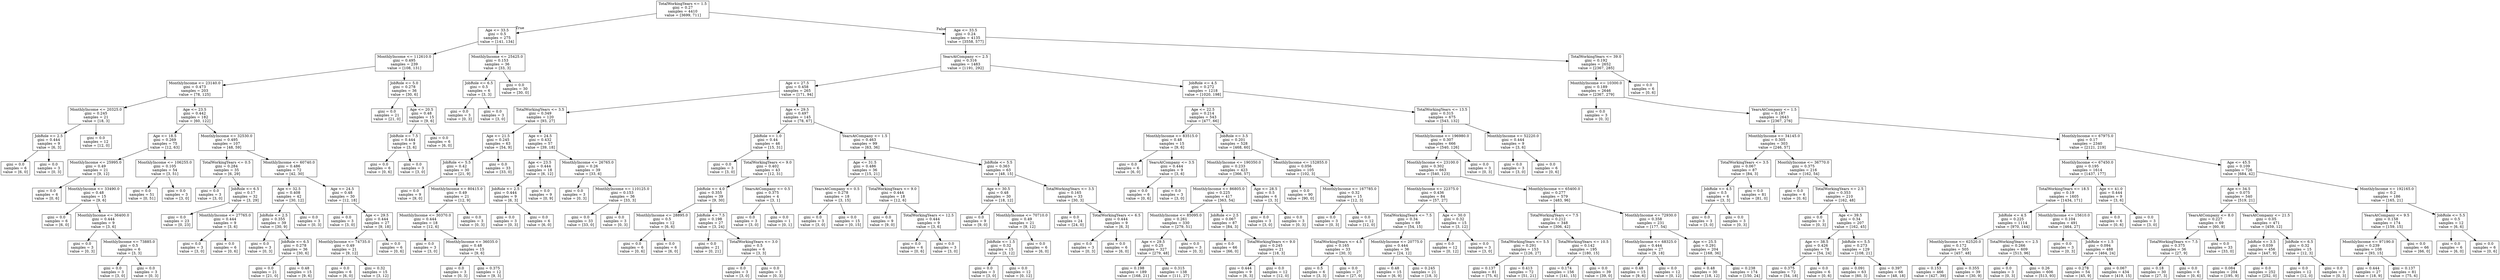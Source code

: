 digraph Tree {
node [shape=box] ;
0 [label="TotalWorkingYears <= 1.5\ngini = 0.27\nsamples = 4410\nvalue = [3699, 711]"] ;
1 [label="Age <= 33.5\ngini = 0.5\nsamples = 275\nvalue = [141, 134]"] ;
0 -> 1 [labeldistance=2.5, labelangle=45, headlabel="True"] ;
2 [label="MonthlyIncome <= 112610.0\ngini = 0.495\nsamples = 239\nvalue = [108, 131]"] ;
1 -> 2 ;
3 [label="MonthlyIncome <= 23140.0\ngini = 0.473\nsamples = 203\nvalue = [78, 125]"] ;
2 -> 3 ;
4 [label="MonthlyIncome <= 20325.0\ngini = 0.245\nsamples = 21\nvalue = [18, 3]"] ;
3 -> 4 ;
5 [label="JobRole <= 2.5\ngini = 0.444\nsamples = 9\nvalue = [6, 3]"] ;
4 -> 5 ;
6 [label="gini = 0.0\nsamples = 6\nvalue = [6, 0]"] ;
5 -> 6 ;
7 [label="gini = 0.0\nsamples = 3\nvalue = [0, 3]"] ;
5 -> 7 ;
8 [label="gini = 0.0\nsamples = 12\nvalue = [12, 0]"] ;
4 -> 8 ;
9 [label="Age <= 23.5\ngini = 0.442\nsamples = 182\nvalue = [60, 122]"] ;
3 -> 9 ;
10 [label="Age <= 18.5\ngini = 0.269\nsamples = 75\nvalue = [12, 63]"] ;
9 -> 10 ;
11 [label="MonthlyIncome <= 25995.0\ngini = 0.49\nsamples = 21\nvalue = [9, 12]"] ;
10 -> 11 ;
12 [label="gini = 0.0\nsamples = 6\nvalue = [0, 6]"] ;
11 -> 12 ;
13 [label="MonthlyIncome <= 33490.0\ngini = 0.48\nsamples = 15\nvalue = [9, 6]"] ;
11 -> 13 ;
14 [label="gini = 0.0\nsamples = 6\nvalue = [6, 0]"] ;
13 -> 14 ;
15 [label="MonthlyIncome <= 36400.0\ngini = 0.444\nsamples = 9\nvalue = [3, 6]"] ;
13 -> 15 ;
16 [label="gini = 0.0\nsamples = 3\nvalue = [0, 3]"] ;
15 -> 16 ;
17 [label="MonthlyIncome <= 73885.0\ngini = 0.5\nsamples = 6\nvalue = [3, 3]"] ;
15 -> 17 ;
18 [label="gini = 0.0\nsamples = 3\nvalue = [3, 0]"] ;
17 -> 18 ;
19 [label="gini = 0.0\nsamples = 3\nvalue = [0, 3]"] ;
17 -> 19 ;
20 [label="MonthlyIncome <= 106255.0\ngini = 0.105\nsamples = 54\nvalue = [3, 51]"] ;
10 -> 20 ;
21 [label="gini = 0.0\nsamples = 51\nvalue = [0, 51]"] ;
20 -> 21 ;
22 [label="gini = 0.0\nsamples = 3\nvalue = [3, 0]"] ;
20 -> 22 ;
23 [label="MonthlyIncome <= 32530.0\ngini = 0.495\nsamples = 107\nvalue = [48, 59]"] ;
9 -> 23 ;
24 [label="TotalWorkingYears <= 0.5\ngini = 0.284\nsamples = 35\nvalue = [6, 29]"] ;
23 -> 24 ;
25 [label="gini = 0.0\nsamples = 3\nvalue = [3, 0]"] ;
24 -> 25 ;
26 [label="JobRole <= 6.5\ngini = 0.17\nsamples = 32\nvalue = [3, 29]"] ;
24 -> 26 ;
27 [label="gini = 0.0\nsamples = 23\nvalue = [0, 23]"] ;
26 -> 27 ;
28 [label="MonthlyIncome <= 27765.0\ngini = 0.444\nsamples = 9\nvalue = [3, 6]"] ;
26 -> 28 ;
29 [label="gini = 0.0\nsamples = 3\nvalue = [3, 0]"] ;
28 -> 29 ;
30 [label="gini = 0.0\nsamples = 6\nvalue = [0, 6]"] ;
28 -> 30 ;
31 [label="MonthlyIncome <= 60740.0\ngini = 0.486\nsamples = 72\nvalue = [42, 30]"] ;
23 -> 31 ;
32 [label="Age <= 32.5\ngini = 0.408\nsamples = 42\nvalue = [30, 12]"] ;
31 -> 32 ;
33 [label="JobRole <= 2.5\ngini = 0.355\nsamples = 39\nvalue = [30, 9]"] ;
32 -> 33 ;
34 [label="gini = 0.0\nsamples = 3\nvalue = [0, 3]"] ;
33 -> 34 ;
35 [label="JobRole <= 6.5\ngini = 0.278\nsamples = 36\nvalue = [30, 6]"] ;
33 -> 35 ;
36 [label="gini = 0.0\nsamples = 21\nvalue = [21, 0]"] ;
35 -> 36 ;
37 [label="gini = 0.48\nsamples = 15\nvalue = [9, 6]"] ;
35 -> 37 ;
38 [label="gini = 0.0\nsamples = 3\nvalue = [0, 3]"] ;
32 -> 38 ;
39 [label="Age <= 24.5\ngini = 0.48\nsamples = 30\nvalue = [12, 18]"] ;
31 -> 39 ;
40 [label="gini = 0.0\nsamples = 3\nvalue = [3, 0]"] ;
39 -> 40 ;
41 [label="Age <= 29.5\ngini = 0.444\nsamples = 27\nvalue = [9, 18]"] ;
39 -> 41 ;
42 [label="MonthlyIncome <= 74735.0\ngini = 0.49\nsamples = 21\nvalue = [9, 12]"] ;
41 -> 42 ;
43 [label="gini = 0.0\nsamples = 6\nvalue = [6, 0]"] ;
42 -> 43 ;
44 [label="gini = 0.32\nsamples = 15\nvalue = [3, 12]"] ;
42 -> 44 ;
45 [label="gini = 0.0\nsamples = 6\nvalue = [0, 6]"] ;
41 -> 45 ;
46 [label="JobRole <= 5.0\ngini = 0.278\nsamples = 36\nvalue = [30, 6]"] ;
2 -> 46 ;
47 [label="gini = 0.0\nsamples = 21\nvalue = [21, 0]"] ;
46 -> 47 ;
48 [label="Age <= 20.5\ngini = 0.48\nsamples = 15\nvalue = [9, 6]"] ;
46 -> 48 ;
49 [label="JobRole <= 7.5\ngini = 0.444\nsamples = 9\nvalue = [3, 6]"] ;
48 -> 49 ;
50 [label="gini = 0.0\nsamples = 6\nvalue = [0, 6]"] ;
49 -> 50 ;
51 [label="gini = 0.0\nsamples = 3\nvalue = [3, 0]"] ;
49 -> 51 ;
52 [label="gini = 0.0\nsamples = 6\nvalue = [6, 0]"] ;
48 -> 52 ;
53 [label="MonthlyIncome <= 25425.0\ngini = 0.153\nsamples = 36\nvalue = [33, 3]"] ;
1 -> 53 ;
54 [label="JobRole <= 6.5\ngini = 0.5\nsamples = 6\nvalue = [3, 3]"] ;
53 -> 54 ;
55 [label="gini = 0.0\nsamples = 3\nvalue = [0, 3]"] ;
54 -> 55 ;
56 [label="gini = 0.0\nsamples = 3\nvalue = [3, 0]"] ;
54 -> 56 ;
57 [label="gini = 0.0\nsamples = 30\nvalue = [30, 0]"] ;
53 -> 57 ;
58 [label="Age <= 33.5\ngini = 0.24\nsamples = 4135\nvalue = [3558, 577]"] ;
0 -> 58 [labeldistance=2.5, labelangle=-45, headlabel="False"] ;
59 [label="YearsAtCompany <= 2.5\ngini = 0.316\nsamples = 1483\nvalue = [1191, 292]"] ;
58 -> 59 ;
60 [label="Age <= 27.5\ngini = 0.458\nsamples = 265\nvalue = [171, 94]"] ;
59 -> 60 ;
61 [label="TotalWorkingYears <= 3.5\ngini = 0.349\nsamples = 120\nvalue = [93, 27]"] ;
60 -> 61 ;
62 [label="Age <= 21.5\ngini = 0.245\nsamples = 63\nvalue = [54, 9]"] ;
61 -> 62 ;
63 [label="JobRole <= 5.5\ngini = 0.42\nsamples = 30\nvalue = [21, 9]"] ;
62 -> 63 ;
64 [label="gini = 0.0\nsamples = 9\nvalue = [9, 0]"] ;
63 -> 64 ;
65 [label="MonthlyIncome <= 80415.0\ngini = 0.49\nsamples = 21\nvalue = [12, 9]"] ;
63 -> 65 ;
66 [label="MonthlyIncome <= 30370.0\ngini = 0.444\nsamples = 18\nvalue = [12, 6]"] ;
65 -> 66 ;
67 [label="gini = 0.0\nsamples = 3\nvalue = [3, 0]"] ;
66 -> 67 ;
68 [label="MonthlyIncome <= 36035.0\ngini = 0.48\nsamples = 15\nvalue = [9, 6]"] ;
66 -> 68 ;
69 [label="gini = 0.0\nsamples = 3\nvalue = [0, 3]"] ;
68 -> 69 ;
70 [label="gini = 0.375\nsamples = 12\nvalue = [9, 3]"] ;
68 -> 70 ;
71 [label="gini = 0.0\nsamples = 3\nvalue = [0, 3]"] ;
65 -> 71 ;
72 [label="gini = 0.0\nsamples = 33\nvalue = [33, 0]"] ;
62 -> 72 ;
73 [label="Age <= 24.5\ngini = 0.432\nsamples = 57\nvalue = [39, 18]"] ;
61 -> 73 ;
74 [label="Age <= 23.5\ngini = 0.444\nsamples = 18\nvalue = [6, 12]"] ;
73 -> 74 ;
75 [label="JobRole <= 2.5\ngini = 0.444\nsamples = 9\nvalue = [6, 3]"] ;
74 -> 75 ;
76 [label="gini = 0.0\nsamples = 3\nvalue = [0, 3]"] ;
75 -> 76 ;
77 [label="gini = 0.0\nsamples = 6\nvalue = [6, 0]"] ;
75 -> 77 ;
78 [label="gini = 0.0\nsamples = 9\nvalue = [0, 9]"] ;
74 -> 78 ;
79 [label="MonthlyIncome <= 26765.0\ngini = 0.26\nsamples = 39\nvalue = [33, 6]"] ;
73 -> 79 ;
80 [label="gini = 0.0\nsamples = 3\nvalue = [0, 3]"] ;
79 -> 80 ;
81 [label="MonthlyIncome <= 110125.0\ngini = 0.153\nsamples = 36\nvalue = [33, 3]"] ;
79 -> 81 ;
82 [label="gini = 0.0\nsamples = 33\nvalue = [33, 0]"] ;
81 -> 82 ;
83 [label="gini = 0.0\nsamples = 3\nvalue = [0, 3]"] ;
81 -> 83 ;
84 [label="Age <= 29.5\ngini = 0.497\nsamples = 145\nvalue = [78, 67]"] ;
60 -> 84 ;
85 [label="JobRole <= 1.0\ngini = 0.44\nsamples = 46\nvalue = [15, 31]"] ;
84 -> 85 ;
86 [label="gini = 0.0\nsamples = 3\nvalue = [3, 0]"] ;
85 -> 86 ;
87 [label="TotalWorkingYears <= 9.0\ngini = 0.402\nsamples = 43\nvalue = [12, 31]"] ;
85 -> 87 ;
88 [label="JobRole <= 4.0\ngini = 0.355\nsamples = 39\nvalue = [9, 30]"] ;
87 -> 88 ;
89 [label="MonthlyIncome <= 28895.0\ngini = 0.5\nsamples = 12\nvalue = [6, 6]"] ;
88 -> 89 ;
90 [label="gini = 0.0\nsamples = 6\nvalue = [0, 6]"] ;
89 -> 90 ;
91 [label="gini = 0.0\nsamples = 6\nvalue = [6, 0]"] ;
89 -> 91 ;
92 [label="JobRole <= 7.5\ngini = 0.198\nsamples = 27\nvalue = [3, 24]"] ;
88 -> 92 ;
93 [label="gini = 0.0\nsamples = 21\nvalue = [0, 21]"] ;
92 -> 93 ;
94 [label="TotalWorkingYears <= 3.0\ngini = 0.5\nsamples = 6\nvalue = [3, 3]"] ;
92 -> 94 ;
95 [label="gini = 0.0\nsamples = 3\nvalue = [3, 0]"] ;
94 -> 95 ;
96 [label="gini = 0.0\nsamples = 3\nvalue = [0, 3]"] ;
94 -> 96 ;
97 [label="YearsAtCompany <= 0.5\ngini = 0.375\nsamples = 4\nvalue = [3, 1]"] ;
87 -> 97 ;
98 [label="gini = 0.0\nsamples = 3\nvalue = [3, 0]"] ;
97 -> 98 ;
99 [label="gini = 0.0\nsamples = 1\nvalue = [0, 1]"] ;
97 -> 99 ;
100 [label="YearsAtCompany <= 1.5\ngini = 0.463\nsamples = 99\nvalue = [63, 36]"] ;
84 -> 100 ;
101 [label="Age <= 31.5\ngini = 0.486\nsamples = 36\nvalue = [15, 21]"] ;
100 -> 101 ;
102 [label="YearsAtCompany <= 0.5\ngini = 0.278\nsamples = 18\nvalue = [3, 15]"] ;
101 -> 102 ;
103 [label="gini = 0.0\nsamples = 3\nvalue = [3, 0]"] ;
102 -> 103 ;
104 [label="gini = 0.0\nsamples = 15\nvalue = [0, 15]"] ;
102 -> 104 ;
105 [label="TotalWorkingYears <= 9.0\ngini = 0.444\nsamples = 18\nvalue = [12, 6]"] ;
101 -> 105 ;
106 [label="gini = 0.0\nsamples = 9\nvalue = [9, 0]"] ;
105 -> 106 ;
107 [label="TotalWorkingYears <= 12.5\ngini = 0.444\nsamples = 9\nvalue = [3, 6]"] ;
105 -> 107 ;
108 [label="gini = 0.0\nsamples = 6\nvalue = [0, 6]"] ;
107 -> 108 ;
109 [label="gini = 0.0\nsamples = 3\nvalue = [3, 0]"] ;
107 -> 109 ;
110 [label="JobRole <= 5.5\ngini = 0.363\nsamples = 63\nvalue = [48, 15]"] ;
100 -> 110 ;
111 [label="Age <= 30.5\ngini = 0.48\nsamples = 30\nvalue = [18, 12]"] ;
110 -> 111 ;
112 [label="gini = 0.0\nsamples = 9\nvalue = [9, 0]"] ;
111 -> 112 ;
113 [label="MonthlyIncome <= 70710.0\ngini = 0.49\nsamples = 21\nvalue = [9, 12]"] ;
111 -> 113 ;
114 [label="JobRole <= 1.5\ngini = 0.32\nsamples = 15\nvalue = [3, 12]"] ;
113 -> 114 ;
115 [label="gini = 0.0\nsamples = 3\nvalue = [3, 0]"] ;
114 -> 115 ;
116 [label="gini = 0.0\nsamples = 12\nvalue = [0, 12]"] ;
114 -> 116 ;
117 [label="gini = 0.0\nsamples = 6\nvalue = [6, 0]"] ;
113 -> 117 ;
118 [label="TotalWorkingYears <= 3.5\ngini = 0.165\nsamples = 33\nvalue = [30, 3]"] ;
110 -> 118 ;
119 [label="gini = 0.0\nsamples = 24\nvalue = [24, 0]"] ;
118 -> 119 ;
120 [label="TotalWorkingYears <= 6.5\ngini = 0.444\nsamples = 9\nvalue = [6, 3]"] ;
118 -> 120 ;
121 [label="gini = 0.0\nsamples = 3\nvalue = [0, 3]"] ;
120 -> 121 ;
122 [label="gini = 0.0\nsamples = 6\nvalue = [6, 0]"] ;
120 -> 122 ;
123 [label="JobRole <= 4.5\ngini = 0.272\nsamples = 1218\nvalue = [1020, 198]"] ;
59 -> 123 ;
124 [label="Age <= 22.5\ngini = 0.214\nsamples = 543\nvalue = [477, 66]"] ;
123 -> 124 ;
125 [label="MonthlyIncome <= 83515.0\ngini = 0.48\nsamples = 15\nvalue = [9, 6]"] ;
124 -> 125 ;
126 [label="gini = 0.0\nsamples = 6\nvalue = [6, 0]"] ;
125 -> 126 ;
127 [label="YearsAtCompany <= 3.5\ngini = 0.444\nsamples = 9\nvalue = [3, 6]"] ;
125 -> 127 ;
128 [label="gini = 0.0\nsamples = 6\nvalue = [0, 6]"] ;
127 -> 128 ;
129 [label="gini = 0.0\nsamples = 3\nvalue = [3, 0]"] ;
127 -> 129 ;
130 [label="JobRole <= 3.5\ngini = 0.201\nsamples = 528\nvalue = [468, 60]"] ;
124 -> 130 ;
131 [label="MonthlyIncome <= 190350.0\ngini = 0.233\nsamples = 423\nvalue = [366, 57]"] ;
130 -> 131 ;
132 [label="MonthlyIncome <= 86805.0\ngini = 0.225\nsamples = 417\nvalue = [363, 54]"] ;
131 -> 132 ;
133 [label="MonthlyIncome <= 85095.0\ngini = 0.261\nsamples = 330\nvalue = [279, 51]"] ;
132 -> 133 ;
134 [label="Age <= 29.5\ngini = 0.25\nsamples = 327\nvalue = [279, 48]"] ;
133 -> 134 ;
135 [label="gini = 0.198\nsamples = 189\nvalue = [168, 21]"] ;
134 -> 135 ;
136 [label="gini = 0.315\nsamples = 138\nvalue = [111, 27]"] ;
134 -> 136 ;
137 [label="gini = 0.0\nsamples = 3\nvalue = [0, 3]"] ;
133 -> 137 ;
138 [label="JobRole <= 2.5\ngini = 0.067\nsamples = 87\nvalue = [84, 3]"] ;
132 -> 138 ;
139 [label="gini = 0.0\nsamples = 66\nvalue = [66, 0]"] ;
138 -> 139 ;
140 [label="TotalWorkingYears <= 9.0\ngini = 0.245\nsamples = 21\nvalue = [18, 3]"] ;
138 -> 140 ;
141 [label="gini = 0.444\nsamples = 9\nvalue = [6, 3]"] ;
140 -> 141 ;
142 [label="gini = 0.0\nsamples = 12\nvalue = [12, 0]"] ;
140 -> 142 ;
143 [label="Age <= 28.5\ngini = 0.5\nsamples = 6\nvalue = [3, 3]"] ;
131 -> 143 ;
144 [label="gini = 0.0\nsamples = 3\nvalue = [3, 0]"] ;
143 -> 144 ;
145 [label="gini = 0.0\nsamples = 3\nvalue = [0, 3]"] ;
143 -> 145 ;
146 [label="MonthlyIncome <= 152855.0\ngini = 0.056\nsamples = 105\nvalue = [102, 3]"] ;
130 -> 146 ;
147 [label="gini = 0.0\nsamples = 90\nvalue = [90, 0]"] ;
146 -> 147 ;
148 [label="MonthlyIncome <= 167785.0\ngini = 0.32\nsamples = 15\nvalue = [12, 3]"] ;
146 -> 148 ;
149 [label="gini = 0.0\nsamples = 3\nvalue = [0, 3]"] ;
148 -> 149 ;
150 [label="gini = 0.0\nsamples = 12\nvalue = [12, 0]"] ;
148 -> 150 ;
151 [label="TotalWorkingYears <= 13.5\ngini = 0.315\nsamples = 675\nvalue = [543, 132]"] ;
123 -> 151 ;
152 [label="MonthlyIncome <= 196980.0\ngini = 0.307\nsamples = 666\nvalue = [540, 126]"] ;
151 -> 152 ;
153 [label="MonthlyIncome <= 23100.0\ngini = 0.302\nsamples = 663\nvalue = [540, 123]"] ;
152 -> 153 ;
154 [label="MonthlyIncome <= 22375.0\ngini = 0.436\nsamples = 84\nvalue = [57, 27]"] ;
153 -> 154 ;
155 [label="TotalWorkingYears <= 7.5\ngini = 0.34\nsamples = 69\nvalue = [54, 15]"] ;
154 -> 155 ;
156 [label="TotalWorkingYears <= 4.5\ngini = 0.165\nsamples = 33\nvalue = [30, 3]"] ;
155 -> 156 ;
157 [label="gini = 0.5\nsamples = 6\nvalue = [3, 3]"] ;
156 -> 157 ;
158 [label="gini = 0.0\nsamples = 27\nvalue = [27, 0]"] ;
156 -> 158 ;
159 [label="MonthlyIncome <= 20775.0\ngini = 0.444\nsamples = 36\nvalue = [24, 12]"] ;
155 -> 159 ;
160 [label="gini = 0.48\nsamples = 15\nvalue = [6, 9]"] ;
159 -> 160 ;
161 [label="gini = 0.245\nsamples = 21\nvalue = [18, 3]"] ;
159 -> 161 ;
162 [label="Age <= 30.0\ngini = 0.32\nsamples = 15\nvalue = [3, 12]"] ;
154 -> 162 ;
163 [label="gini = 0.0\nsamples = 12\nvalue = [0, 12]"] ;
162 -> 163 ;
164 [label="gini = 0.0\nsamples = 3\nvalue = [3, 0]"] ;
162 -> 164 ;
165 [label="MonthlyIncome <= 65400.0\ngini = 0.277\nsamples = 579\nvalue = [483, 96]"] ;
153 -> 165 ;
166 [label="TotalWorkingYears <= 7.5\ngini = 0.212\nsamples = 348\nvalue = [306, 42]"] ;
165 -> 166 ;
167 [label="TotalWorkingYears <= 5.5\ngini = 0.291\nsamples = 153\nvalue = [126, 27]"] ;
166 -> 167 ;
168 [label="gini = 0.137\nsamples = 81\nvalue = [75, 6]"] ;
167 -> 168 ;
169 [label="gini = 0.413\nsamples = 72\nvalue = [51, 21]"] ;
167 -> 169 ;
170 [label="TotalWorkingYears <= 10.5\ngini = 0.142\nsamples = 195\nvalue = [180, 15]"] ;
166 -> 170 ;
171 [label="gini = 0.174\nsamples = 156\nvalue = [141, 15]"] ;
170 -> 171 ;
172 [label="gini = 0.0\nsamples = 39\nvalue = [39, 0]"] ;
170 -> 172 ;
173 [label="MonthlyIncome <= 72930.0\ngini = 0.358\nsamples = 231\nvalue = [177, 54]"] ;
165 -> 173 ;
174 [label="MonthlyIncome <= 68325.0\ngini = 0.444\nsamples = 27\nvalue = [9, 18]"] ;
173 -> 174 ;
175 [label="gini = 0.48\nsamples = 15\nvalue = [9, 6]"] ;
174 -> 175 ;
176 [label="gini = 0.0\nsamples = 12\nvalue = [0, 12]"] ;
174 -> 176 ;
177 [label="Age <= 25.5\ngini = 0.291\nsamples = 204\nvalue = [168, 36]"] ;
173 -> 177 ;
178 [label="gini = 0.48\nsamples = 30\nvalue = [18, 12]"] ;
177 -> 178 ;
179 [label="gini = 0.238\nsamples = 174\nvalue = [150, 24]"] ;
177 -> 179 ;
180 [label="gini = 0.0\nsamples = 3\nvalue = [0, 3]"] ;
152 -> 180 ;
181 [label="MonthlyIncome <= 52220.0\ngini = 0.444\nsamples = 9\nvalue = [3, 6]"] ;
151 -> 181 ;
182 [label="gini = 0.0\nsamples = 3\nvalue = [3, 0]"] ;
181 -> 182 ;
183 [label="gini = 0.0\nsamples = 6\nvalue = [0, 6]"] ;
181 -> 183 ;
184 [label="TotalWorkingYears <= 39.0\ngini = 0.192\nsamples = 2652\nvalue = [2367, 285]"] ;
58 -> 184 ;
185 [label="MonthlyIncome <= 10300.0\ngini = 0.189\nsamples = 2646\nvalue = [2367, 279]"] ;
184 -> 185 ;
186 [label="gini = 0.0\nsamples = 3\nvalue = [0, 3]"] ;
185 -> 186 ;
187 [label="YearsAtCompany <= 1.5\ngini = 0.187\nsamples = 2643\nvalue = [2367, 276]"] ;
185 -> 187 ;
188 [label="MonthlyIncome <= 34145.0\ngini = 0.305\nsamples = 303\nvalue = [246, 57]"] ;
187 -> 188 ;
189 [label="TotalWorkingYears <= 3.5\ngini = 0.067\nsamples = 87\nvalue = [84, 3]"] ;
188 -> 189 ;
190 [label="JobRole <= 4.5\ngini = 0.5\nsamples = 6\nvalue = [3, 3]"] ;
189 -> 190 ;
191 [label="gini = 0.0\nsamples = 3\nvalue = [3, 0]"] ;
190 -> 191 ;
192 [label="gini = 0.0\nsamples = 3\nvalue = [0, 3]"] ;
190 -> 192 ;
193 [label="gini = 0.0\nsamples = 81\nvalue = [81, 0]"] ;
189 -> 193 ;
194 [label="MonthlyIncome <= 36770.0\ngini = 0.375\nsamples = 216\nvalue = [162, 54]"] ;
188 -> 194 ;
195 [label="gini = 0.0\nsamples = 6\nvalue = [0, 6]"] ;
194 -> 195 ;
196 [label="TotalWorkingYears <= 2.5\ngini = 0.353\nsamples = 210\nvalue = [162, 48]"] ;
194 -> 196 ;
197 [label="gini = 0.0\nsamples = 3\nvalue = [0, 3]"] ;
196 -> 197 ;
198 [label="Age <= 39.5\ngini = 0.34\nsamples = 207\nvalue = [162, 45]"] ;
196 -> 198 ;
199 [label="Age <= 38.5\ngini = 0.426\nsamples = 78\nvalue = [54, 24]"] ;
198 -> 199 ;
200 [label="gini = 0.375\nsamples = 72\nvalue = [54, 18]"] ;
199 -> 200 ;
201 [label="gini = 0.0\nsamples = 6\nvalue = [0, 6]"] ;
199 -> 201 ;
202 [label="JobRole <= 5.5\ngini = 0.273\nsamples = 129\nvalue = [108, 21]"] ;
198 -> 202 ;
203 [label="gini = 0.091\nsamples = 63\nvalue = [60, 3]"] ;
202 -> 203 ;
204 [label="gini = 0.397\nsamples = 66\nvalue = [48, 18]"] ;
202 -> 204 ;
205 [label="MonthlyIncome <= 67975.0\ngini = 0.17\nsamples = 2340\nvalue = [2121, 219]"] ;
187 -> 205 ;
206 [label="MonthlyIncome <= 67450.0\ngini = 0.195\nsamples = 1614\nvalue = [1437, 177]"] ;
205 -> 206 ;
207 [label="TotalWorkingYears <= 18.5\ngini = 0.19\nsamples = 1605\nvalue = [1434, 171]"] ;
206 -> 207 ;
208 [label="JobRole <= 4.5\ngini = 0.225\nsamples = 1114\nvalue = [970, 144]"] ;
207 -> 208 ;
209 [label="MonthlyIncome <= 62520.0\ngini = 0.172\nsamples = 505\nvalue = [457, 48]"] ;
208 -> 209 ;
210 [label="gini = 0.153\nsamples = 466\nvalue = [427, 39]"] ;
209 -> 210 ;
211 [label="gini = 0.355\nsamples = 39\nvalue = [30, 9]"] ;
209 -> 211 ;
212 [label="TotalWorkingYears <= 2.5\ngini = 0.266\nsamples = 609\nvalue = [513, 96]"] ;
208 -> 212 ;
213 [label="gini = 0.0\nsamples = 3\nvalue = [0, 3]"] ;
212 -> 213 ;
214 [label="gini = 0.26\nsamples = 606\nvalue = [513, 93]"] ;
212 -> 214 ;
215 [label="MonthlyIncome <= 15610.0\ngini = 0.104\nsamples = 491\nvalue = [464, 27]"] ;
207 -> 215 ;
216 [label="gini = 0.0\nsamples = 3\nvalue = [0, 3]"] ;
215 -> 216 ;
217 [label="JobRole <= 1.5\ngini = 0.094\nsamples = 488\nvalue = [464, 24]"] ;
215 -> 217 ;
218 [label="gini = 0.278\nsamples = 54\nvalue = [45, 9]"] ;
217 -> 218 ;
219 [label="gini = 0.067\nsamples = 434\nvalue = [419, 15]"] ;
217 -> 219 ;
220 [label="Age <= 41.0\ngini = 0.444\nsamples = 9\nvalue = [3, 6]"] ;
206 -> 220 ;
221 [label="gini = 0.0\nsamples = 6\nvalue = [0, 6]"] ;
220 -> 221 ;
222 [label="gini = 0.0\nsamples = 3\nvalue = [3, 0]"] ;
220 -> 222 ;
223 [label="Age <= 45.5\ngini = 0.109\nsamples = 726\nvalue = [684, 42]"] ;
205 -> 223 ;
224 [label="Age <= 34.5\ngini = 0.075\nsamples = 540\nvalue = [519, 21]"] ;
223 -> 224 ;
225 [label="YearsAtCompany <= 8.0\ngini = 0.227\nsamples = 69\nvalue = [60, 9]"] ;
224 -> 225 ;
226 [label="TotalWorkingYears <= 7.5\ngini = 0.375\nsamples = 36\nvalue = [27, 9]"] ;
225 -> 226 ;
227 [label="gini = 0.18\nsamples = 30\nvalue = [27, 3]"] ;
226 -> 227 ;
228 [label="gini = 0.0\nsamples = 6\nvalue = [0, 6]"] ;
226 -> 228 ;
229 [label="gini = 0.0\nsamples = 33\nvalue = [33, 0]"] ;
225 -> 229 ;
230 [label="YearsAtCompany <= 21.5\ngini = 0.05\nsamples = 471\nvalue = [459, 12]"] ;
224 -> 230 ;
231 [label="JobRole <= 3.5\ngini = 0.039\nsamples = 456\nvalue = [447, 9]"] ;
230 -> 231 ;
232 [label="gini = 0.084\nsamples = 204\nvalue = [195, 9]"] ;
231 -> 232 ;
233 [label="gini = 0.0\nsamples = 252\nvalue = [252, 0]"] ;
231 -> 233 ;
234 [label="JobRole <= 6.5\ngini = 0.32\nsamples = 15\nvalue = [12, 3]"] ;
230 -> 234 ;
235 [label="gini = 0.0\nsamples = 12\nvalue = [12, 0]"] ;
234 -> 235 ;
236 [label="gini = 0.0\nsamples = 3\nvalue = [0, 3]"] ;
234 -> 236 ;
237 [label="MonthlyIncome <= 192165.0\ngini = 0.2\nsamples = 186\nvalue = [165, 21]"] ;
223 -> 237 ;
238 [label="YearsAtCompany <= 9.5\ngini = 0.158\nsamples = 174\nvalue = [159, 15]"] ;
237 -> 238 ;
239 [label="MonthlyIncome <= 97190.0\ngini = 0.239\nsamples = 108\nvalue = [93, 15]"] ;
238 -> 239 ;
240 [label="gini = 0.444\nsamples = 27\nvalue = [18, 9]"] ;
239 -> 240 ;
241 [label="gini = 0.137\nsamples = 81\nvalue = [75, 6]"] ;
239 -> 241 ;
242 [label="gini = 0.0\nsamples = 66\nvalue = [66, 0]"] ;
238 -> 242 ;
243 [label="JobRole <= 5.5\ngini = 0.5\nsamples = 12\nvalue = [6, 6]"] ;
237 -> 243 ;
244 [label="gini = 0.0\nsamples = 6\nvalue = [6, 0]"] ;
243 -> 244 ;
245 [label="gini = 0.0\nsamples = 6\nvalue = [0, 6]"] ;
243 -> 245 ;
246 [label="gini = 0.0\nsamples = 6\nvalue = [0, 6]"] ;
184 -> 246 ;
}